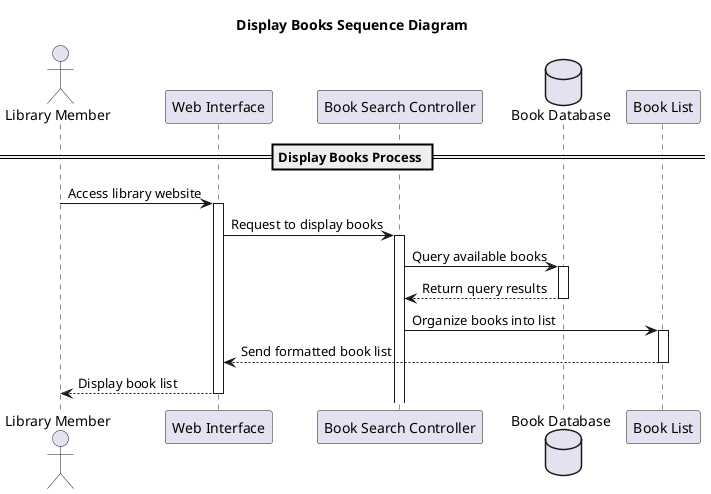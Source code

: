 @startuml
title Display Books Sequence Diagram

actor "Library Member" as Member
participant "Web Interface" as Web
participant "Book Search Controller" as Controller
database "Book Database" as DB
participant "Book List" as BookList

== Display Books Process ==
Member -> Web: Access library website
activate Web

Web -> Controller: Request to display books
activate Controller

Controller -> DB: Query available books
activate DB

DB --> Controller: Return query results
deactivate DB

Controller -> BookList: Organize books into list
activate BookList

BookList --> Web: Send formatted book list
deactivate BookList

Web --> Member: Display book list
deactivate Web

@enduml